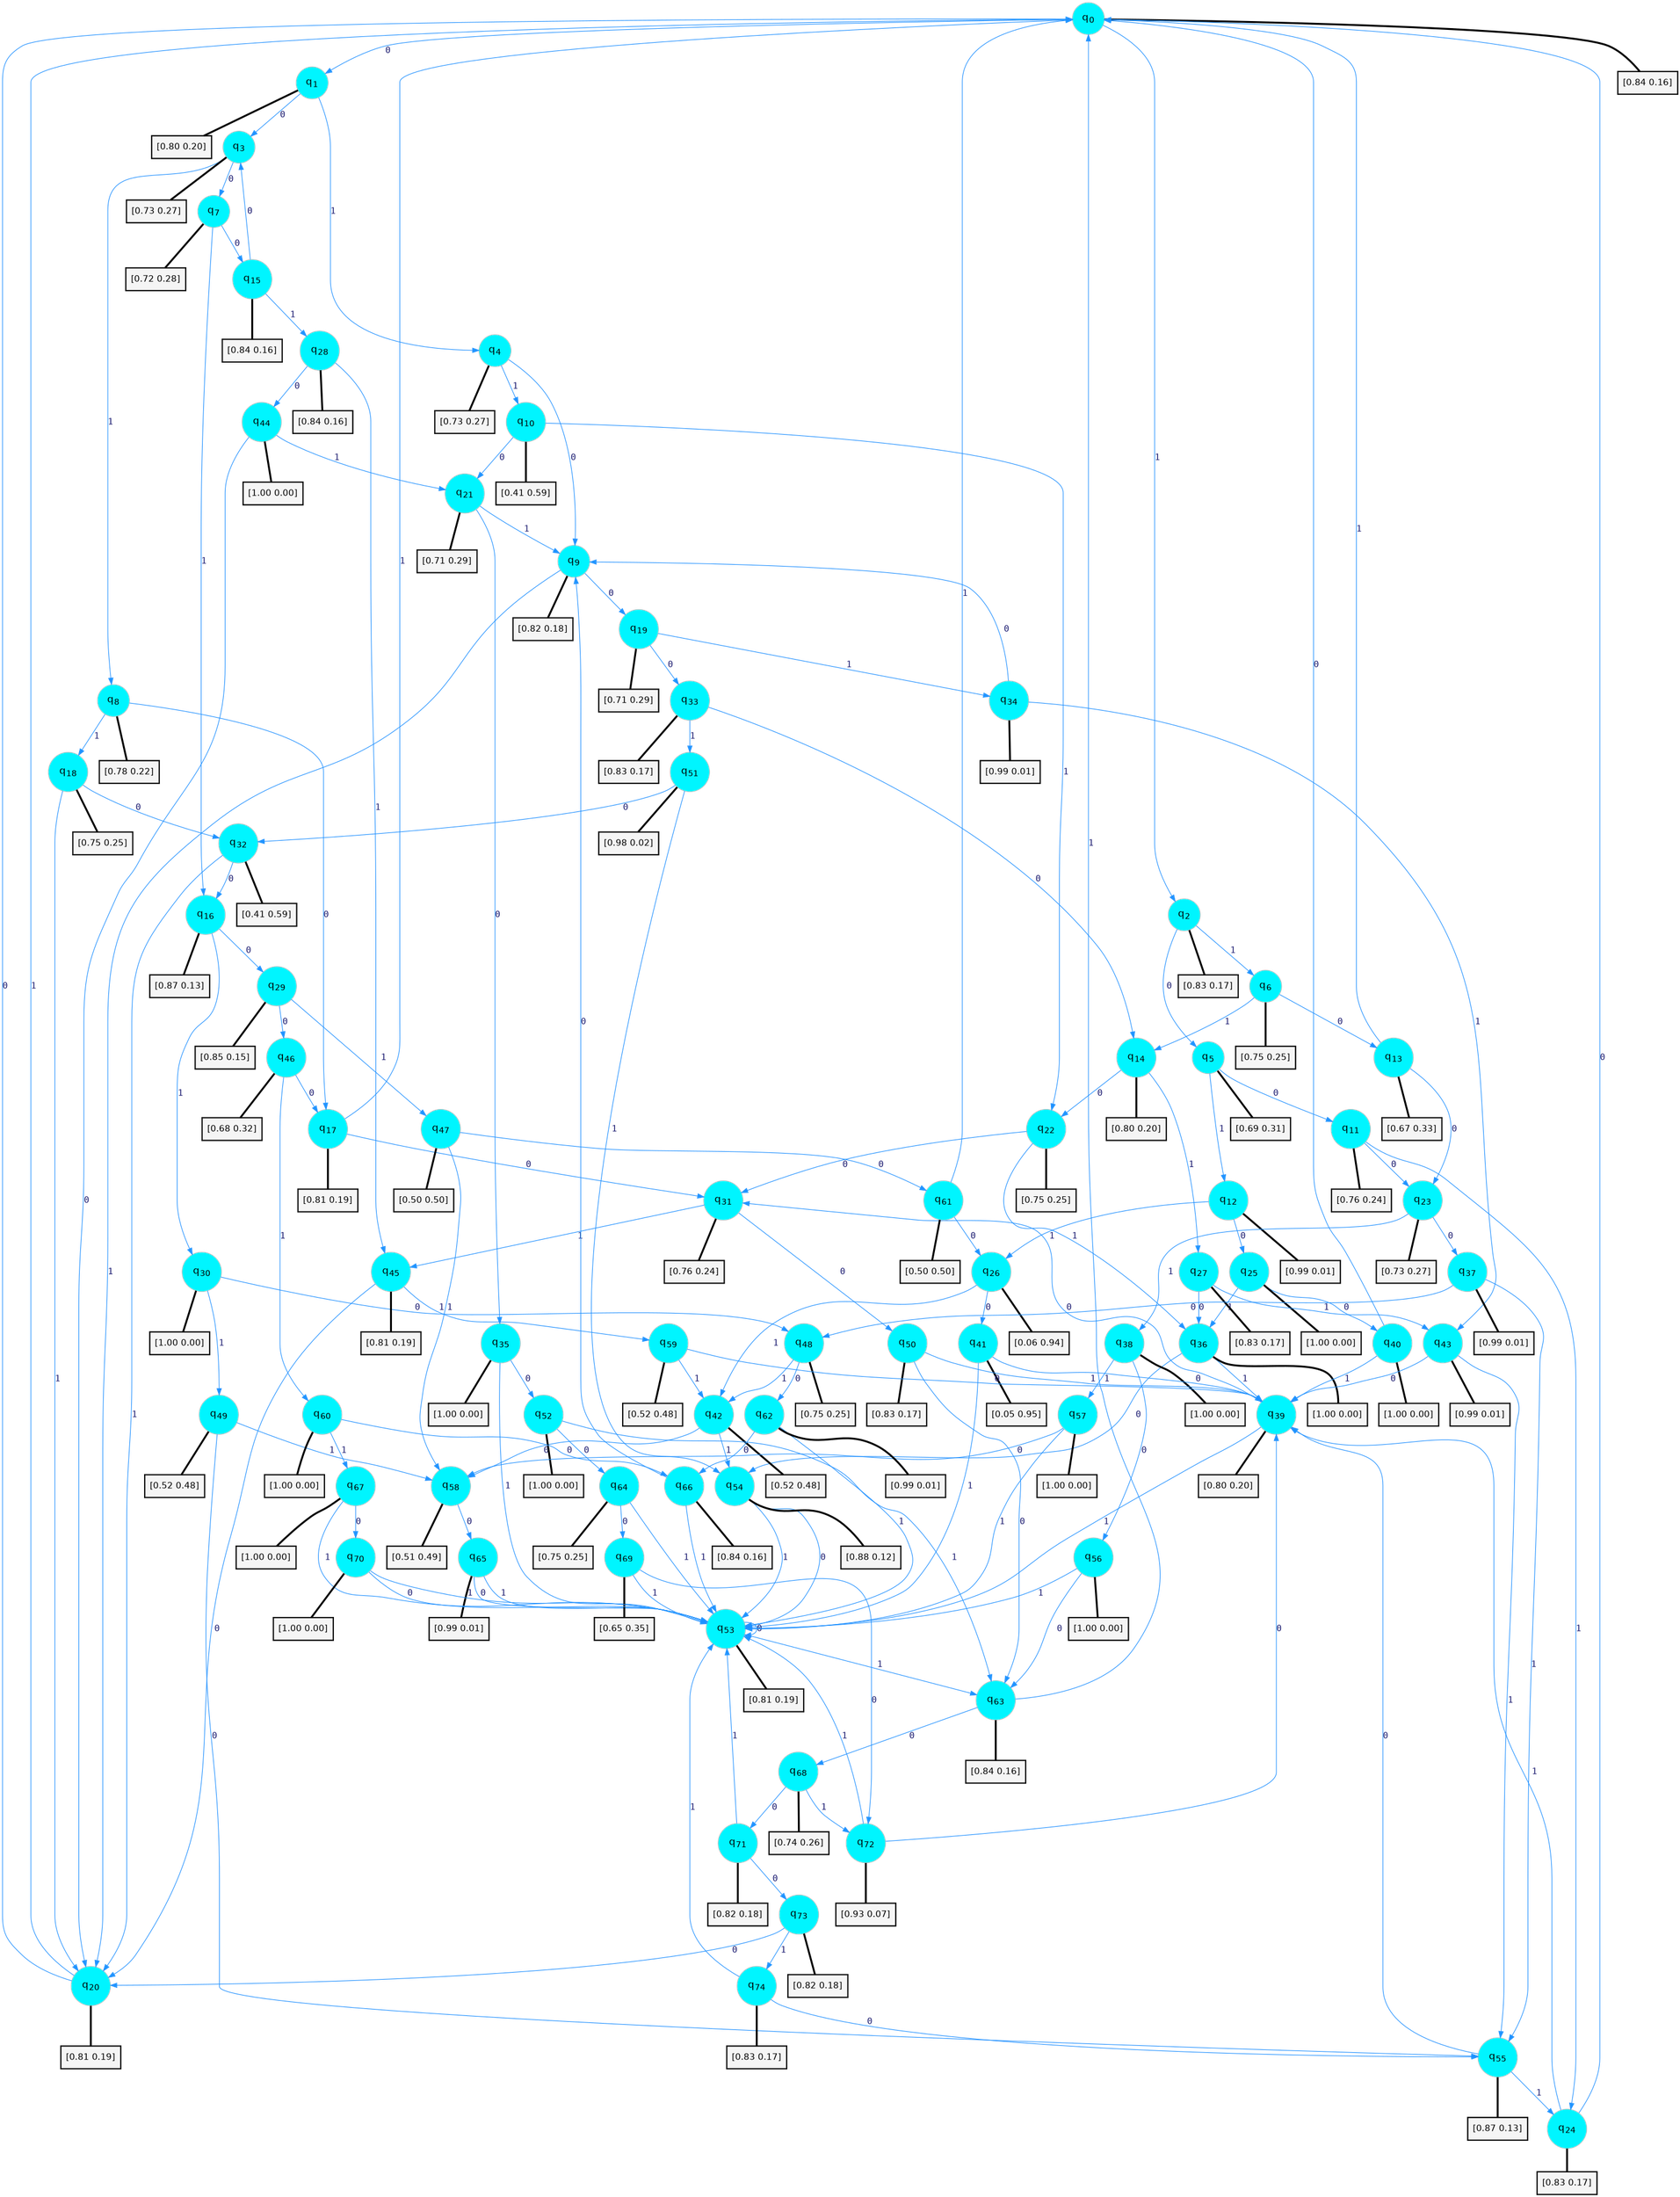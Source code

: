 digraph G {
graph [
bgcolor=transparent, dpi=300, rankdir=TD, size="40,25"];
node [
color=gray, fillcolor=turquoise1, fontcolor=black, fontname=Helvetica, fontsize=16, fontweight=bold, shape=circle, style=filled];
edge [
arrowsize=1, color=dodgerblue1, fontcolor=midnightblue, fontname=courier, fontweight=bold, penwidth=1, style=solid, weight=20];
0[label=<q<SUB>0</SUB>>];
1[label=<q<SUB>1</SUB>>];
2[label=<q<SUB>2</SUB>>];
3[label=<q<SUB>3</SUB>>];
4[label=<q<SUB>4</SUB>>];
5[label=<q<SUB>5</SUB>>];
6[label=<q<SUB>6</SUB>>];
7[label=<q<SUB>7</SUB>>];
8[label=<q<SUB>8</SUB>>];
9[label=<q<SUB>9</SUB>>];
10[label=<q<SUB>10</SUB>>];
11[label=<q<SUB>11</SUB>>];
12[label=<q<SUB>12</SUB>>];
13[label=<q<SUB>13</SUB>>];
14[label=<q<SUB>14</SUB>>];
15[label=<q<SUB>15</SUB>>];
16[label=<q<SUB>16</SUB>>];
17[label=<q<SUB>17</SUB>>];
18[label=<q<SUB>18</SUB>>];
19[label=<q<SUB>19</SUB>>];
20[label=<q<SUB>20</SUB>>];
21[label=<q<SUB>21</SUB>>];
22[label=<q<SUB>22</SUB>>];
23[label=<q<SUB>23</SUB>>];
24[label=<q<SUB>24</SUB>>];
25[label=<q<SUB>25</SUB>>];
26[label=<q<SUB>26</SUB>>];
27[label=<q<SUB>27</SUB>>];
28[label=<q<SUB>28</SUB>>];
29[label=<q<SUB>29</SUB>>];
30[label=<q<SUB>30</SUB>>];
31[label=<q<SUB>31</SUB>>];
32[label=<q<SUB>32</SUB>>];
33[label=<q<SUB>33</SUB>>];
34[label=<q<SUB>34</SUB>>];
35[label=<q<SUB>35</SUB>>];
36[label=<q<SUB>36</SUB>>];
37[label=<q<SUB>37</SUB>>];
38[label=<q<SUB>38</SUB>>];
39[label=<q<SUB>39</SUB>>];
40[label=<q<SUB>40</SUB>>];
41[label=<q<SUB>41</SUB>>];
42[label=<q<SUB>42</SUB>>];
43[label=<q<SUB>43</SUB>>];
44[label=<q<SUB>44</SUB>>];
45[label=<q<SUB>45</SUB>>];
46[label=<q<SUB>46</SUB>>];
47[label=<q<SUB>47</SUB>>];
48[label=<q<SUB>48</SUB>>];
49[label=<q<SUB>49</SUB>>];
50[label=<q<SUB>50</SUB>>];
51[label=<q<SUB>51</SUB>>];
52[label=<q<SUB>52</SUB>>];
53[label=<q<SUB>53</SUB>>];
54[label=<q<SUB>54</SUB>>];
55[label=<q<SUB>55</SUB>>];
56[label=<q<SUB>56</SUB>>];
57[label=<q<SUB>57</SUB>>];
58[label=<q<SUB>58</SUB>>];
59[label=<q<SUB>59</SUB>>];
60[label=<q<SUB>60</SUB>>];
61[label=<q<SUB>61</SUB>>];
62[label=<q<SUB>62</SUB>>];
63[label=<q<SUB>63</SUB>>];
64[label=<q<SUB>64</SUB>>];
65[label=<q<SUB>65</SUB>>];
66[label=<q<SUB>66</SUB>>];
67[label=<q<SUB>67</SUB>>];
68[label=<q<SUB>68</SUB>>];
69[label=<q<SUB>69</SUB>>];
70[label=<q<SUB>70</SUB>>];
71[label=<q<SUB>71</SUB>>];
72[label=<q<SUB>72</SUB>>];
73[label=<q<SUB>73</SUB>>];
74[label=<q<SUB>74</SUB>>];
75[label="[0.84 0.16]", shape=box,fontcolor=black, fontname=Helvetica, fontsize=14, penwidth=2, fillcolor=whitesmoke,color=black];
76[label="[0.80 0.20]", shape=box,fontcolor=black, fontname=Helvetica, fontsize=14, penwidth=2, fillcolor=whitesmoke,color=black];
77[label="[0.83 0.17]", shape=box,fontcolor=black, fontname=Helvetica, fontsize=14, penwidth=2, fillcolor=whitesmoke,color=black];
78[label="[0.73 0.27]", shape=box,fontcolor=black, fontname=Helvetica, fontsize=14, penwidth=2, fillcolor=whitesmoke,color=black];
79[label="[0.73 0.27]", shape=box,fontcolor=black, fontname=Helvetica, fontsize=14, penwidth=2, fillcolor=whitesmoke,color=black];
80[label="[0.69 0.31]", shape=box,fontcolor=black, fontname=Helvetica, fontsize=14, penwidth=2, fillcolor=whitesmoke,color=black];
81[label="[0.75 0.25]", shape=box,fontcolor=black, fontname=Helvetica, fontsize=14, penwidth=2, fillcolor=whitesmoke,color=black];
82[label="[0.72 0.28]", shape=box,fontcolor=black, fontname=Helvetica, fontsize=14, penwidth=2, fillcolor=whitesmoke,color=black];
83[label="[0.78 0.22]", shape=box,fontcolor=black, fontname=Helvetica, fontsize=14, penwidth=2, fillcolor=whitesmoke,color=black];
84[label="[0.82 0.18]", shape=box,fontcolor=black, fontname=Helvetica, fontsize=14, penwidth=2, fillcolor=whitesmoke,color=black];
85[label="[0.41 0.59]", shape=box,fontcolor=black, fontname=Helvetica, fontsize=14, penwidth=2, fillcolor=whitesmoke,color=black];
86[label="[0.76 0.24]", shape=box,fontcolor=black, fontname=Helvetica, fontsize=14, penwidth=2, fillcolor=whitesmoke,color=black];
87[label="[0.99 0.01]", shape=box,fontcolor=black, fontname=Helvetica, fontsize=14, penwidth=2, fillcolor=whitesmoke,color=black];
88[label="[0.67 0.33]", shape=box,fontcolor=black, fontname=Helvetica, fontsize=14, penwidth=2, fillcolor=whitesmoke,color=black];
89[label="[0.80 0.20]", shape=box,fontcolor=black, fontname=Helvetica, fontsize=14, penwidth=2, fillcolor=whitesmoke,color=black];
90[label="[0.84 0.16]", shape=box,fontcolor=black, fontname=Helvetica, fontsize=14, penwidth=2, fillcolor=whitesmoke,color=black];
91[label="[0.87 0.13]", shape=box,fontcolor=black, fontname=Helvetica, fontsize=14, penwidth=2, fillcolor=whitesmoke,color=black];
92[label="[0.81 0.19]", shape=box,fontcolor=black, fontname=Helvetica, fontsize=14, penwidth=2, fillcolor=whitesmoke,color=black];
93[label="[0.75 0.25]", shape=box,fontcolor=black, fontname=Helvetica, fontsize=14, penwidth=2, fillcolor=whitesmoke,color=black];
94[label="[0.71 0.29]", shape=box,fontcolor=black, fontname=Helvetica, fontsize=14, penwidth=2, fillcolor=whitesmoke,color=black];
95[label="[0.81 0.19]", shape=box,fontcolor=black, fontname=Helvetica, fontsize=14, penwidth=2, fillcolor=whitesmoke,color=black];
96[label="[0.71 0.29]", shape=box,fontcolor=black, fontname=Helvetica, fontsize=14, penwidth=2, fillcolor=whitesmoke,color=black];
97[label="[0.75 0.25]", shape=box,fontcolor=black, fontname=Helvetica, fontsize=14, penwidth=2, fillcolor=whitesmoke,color=black];
98[label="[0.73 0.27]", shape=box,fontcolor=black, fontname=Helvetica, fontsize=14, penwidth=2, fillcolor=whitesmoke,color=black];
99[label="[0.83 0.17]", shape=box,fontcolor=black, fontname=Helvetica, fontsize=14, penwidth=2, fillcolor=whitesmoke,color=black];
100[label="[1.00 0.00]", shape=box,fontcolor=black, fontname=Helvetica, fontsize=14, penwidth=2, fillcolor=whitesmoke,color=black];
101[label="[0.06 0.94]", shape=box,fontcolor=black, fontname=Helvetica, fontsize=14, penwidth=2, fillcolor=whitesmoke,color=black];
102[label="[0.83 0.17]", shape=box,fontcolor=black, fontname=Helvetica, fontsize=14, penwidth=2, fillcolor=whitesmoke,color=black];
103[label="[0.84 0.16]", shape=box,fontcolor=black, fontname=Helvetica, fontsize=14, penwidth=2, fillcolor=whitesmoke,color=black];
104[label="[0.85 0.15]", shape=box,fontcolor=black, fontname=Helvetica, fontsize=14, penwidth=2, fillcolor=whitesmoke,color=black];
105[label="[1.00 0.00]", shape=box,fontcolor=black, fontname=Helvetica, fontsize=14, penwidth=2, fillcolor=whitesmoke,color=black];
106[label="[0.76 0.24]", shape=box,fontcolor=black, fontname=Helvetica, fontsize=14, penwidth=2, fillcolor=whitesmoke,color=black];
107[label="[0.41 0.59]", shape=box,fontcolor=black, fontname=Helvetica, fontsize=14, penwidth=2, fillcolor=whitesmoke,color=black];
108[label="[0.83 0.17]", shape=box,fontcolor=black, fontname=Helvetica, fontsize=14, penwidth=2, fillcolor=whitesmoke,color=black];
109[label="[0.99 0.01]", shape=box,fontcolor=black, fontname=Helvetica, fontsize=14, penwidth=2, fillcolor=whitesmoke,color=black];
110[label="[1.00 0.00]", shape=box,fontcolor=black, fontname=Helvetica, fontsize=14, penwidth=2, fillcolor=whitesmoke,color=black];
111[label="[1.00 0.00]", shape=box,fontcolor=black, fontname=Helvetica, fontsize=14, penwidth=2, fillcolor=whitesmoke,color=black];
112[label="[0.99 0.01]", shape=box,fontcolor=black, fontname=Helvetica, fontsize=14, penwidth=2, fillcolor=whitesmoke,color=black];
113[label="[1.00 0.00]", shape=box,fontcolor=black, fontname=Helvetica, fontsize=14, penwidth=2, fillcolor=whitesmoke,color=black];
114[label="[0.80 0.20]", shape=box,fontcolor=black, fontname=Helvetica, fontsize=14, penwidth=2, fillcolor=whitesmoke,color=black];
115[label="[1.00 0.00]", shape=box,fontcolor=black, fontname=Helvetica, fontsize=14, penwidth=2, fillcolor=whitesmoke,color=black];
116[label="[0.05 0.95]", shape=box,fontcolor=black, fontname=Helvetica, fontsize=14, penwidth=2, fillcolor=whitesmoke,color=black];
117[label="[0.52 0.48]", shape=box,fontcolor=black, fontname=Helvetica, fontsize=14, penwidth=2, fillcolor=whitesmoke,color=black];
118[label="[0.99 0.01]", shape=box,fontcolor=black, fontname=Helvetica, fontsize=14, penwidth=2, fillcolor=whitesmoke,color=black];
119[label="[1.00 0.00]", shape=box,fontcolor=black, fontname=Helvetica, fontsize=14, penwidth=2, fillcolor=whitesmoke,color=black];
120[label="[0.81 0.19]", shape=box,fontcolor=black, fontname=Helvetica, fontsize=14, penwidth=2, fillcolor=whitesmoke,color=black];
121[label="[0.68 0.32]", shape=box,fontcolor=black, fontname=Helvetica, fontsize=14, penwidth=2, fillcolor=whitesmoke,color=black];
122[label="[0.50 0.50]", shape=box,fontcolor=black, fontname=Helvetica, fontsize=14, penwidth=2, fillcolor=whitesmoke,color=black];
123[label="[0.75 0.25]", shape=box,fontcolor=black, fontname=Helvetica, fontsize=14, penwidth=2, fillcolor=whitesmoke,color=black];
124[label="[0.52 0.48]", shape=box,fontcolor=black, fontname=Helvetica, fontsize=14, penwidth=2, fillcolor=whitesmoke,color=black];
125[label="[0.83 0.17]", shape=box,fontcolor=black, fontname=Helvetica, fontsize=14, penwidth=2, fillcolor=whitesmoke,color=black];
126[label="[0.98 0.02]", shape=box,fontcolor=black, fontname=Helvetica, fontsize=14, penwidth=2, fillcolor=whitesmoke,color=black];
127[label="[1.00 0.00]", shape=box,fontcolor=black, fontname=Helvetica, fontsize=14, penwidth=2, fillcolor=whitesmoke,color=black];
128[label="[0.81 0.19]", shape=box,fontcolor=black, fontname=Helvetica, fontsize=14, penwidth=2, fillcolor=whitesmoke,color=black];
129[label="[0.88 0.12]", shape=box,fontcolor=black, fontname=Helvetica, fontsize=14, penwidth=2, fillcolor=whitesmoke,color=black];
130[label="[0.87 0.13]", shape=box,fontcolor=black, fontname=Helvetica, fontsize=14, penwidth=2, fillcolor=whitesmoke,color=black];
131[label="[1.00 0.00]", shape=box,fontcolor=black, fontname=Helvetica, fontsize=14, penwidth=2, fillcolor=whitesmoke,color=black];
132[label="[1.00 0.00]", shape=box,fontcolor=black, fontname=Helvetica, fontsize=14, penwidth=2, fillcolor=whitesmoke,color=black];
133[label="[0.51 0.49]", shape=box,fontcolor=black, fontname=Helvetica, fontsize=14, penwidth=2, fillcolor=whitesmoke,color=black];
134[label="[0.52 0.48]", shape=box,fontcolor=black, fontname=Helvetica, fontsize=14, penwidth=2, fillcolor=whitesmoke,color=black];
135[label="[1.00 0.00]", shape=box,fontcolor=black, fontname=Helvetica, fontsize=14, penwidth=2, fillcolor=whitesmoke,color=black];
136[label="[0.50 0.50]", shape=box,fontcolor=black, fontname=Helvetica, fontsize=14, penwidth=2, fillcolor=whitesmoke,color=black];
137[label="[0.99 0.01]", shape=box,fontcolor=black, fontname=Helvetica, fontsize=14, penwidth=2, fillcolor=whitesmoke,color=black];
138[label="[0.84 0.16]", shape=box,fontcolor=black, fontname=Helvetica, fontsize=14, penwidth=2, fillcolor=whitesmoke,color=black];
139[label="[0.75 0.25]", shape=box,fontcolor=black, fontname=Helvetica, fontsize=14, penwidth=2, fillcolor=whitesmoke,color=black];
140[label="[0.99 0.01]", shape=box,fontcolor=black, fontname=Helvetica, fontsize=14, penwidth=2, fillcolor=whitesmoke,color=black];
141[label="[0.84 0.16]", shape=box,fontcolor=black, fontname=Helvetica, fontsize=14, penwidth=2, fillcolor=whitesmoke,color=black];
142[label="[1.00 0.00]", shape=box,fontcolor=black, fontname=Helvetica, fontsize=14, penwidth=2, fillcolor=whitesmoke,color=black];
143[label="[0.74 0.26]", shape=box,fontcolor=black, fontname=Helvetica, fontsize=14, penwidth=2, fillcolor=whitesmoke,color=black];
144[label="[0.65 0.35]", shape=box,fontcolor=black, fontname=Helvetica, fontsize=14, penwidth=2, fillcolor=whitesmoke,color=black];
145[label="[1.00 0.00]", shape=box,fontcolor=black, fontname=Helvetica, fontsize=14, penwidth=2, fillcolor=whitesmoke,color=black];
146[label="[0.82 0.18]", shape=box,fontcolor=black, fontname=Helvetica, fontsize=14, penwidth=2, fillcolor=whitesmoke,color=black];
147[label="[0.93 0.07]", shape=box,fontcolor=black, fontname=Helvetica, fontsize=14, penwidth=2, fillcolor=whitesmoke,color=black];
148[label="[0.82 0.18]", shape=box,fontcolor=black, fontname=Helvetica, fontsize=14, penwidth=2, fillcolor=whitesmoke,color=black];
149[label="[0.83 0.17]", shape=box,fontcolor=black, fontname=Helvetica, fontsize=14, penwidth=2, fillcolor=whitesmoke,color=black];
0->1 [label=0];
0->2 [label=1];
0->75 [arrowhead=none, penwidth=3,color=black];
1->3 [label=0];
1->4 [label=1];
1->76 [arrowhead=none, penwidth=3,color=black];
2->5 [label=0];
2->6 [label=1];
2->77 [arrowhead=none, penwidth=3,color=black];
3->7 [label=0];
3->8 [label=1];
3->78 [arrowhead=none, penwidth=3,color=black];
4->9 [label=0];
4->10 [label=1];
4->79 [arrowhead=none, penwidth=3,color=black];
5->11 [label=0];
5->12 [label=1];
5->80 [arrowhead=none, penwidth=3,color=black];
6->13 [label=0];
6->14 [label=1];
6->81 [arrowhead=none, penwidth=3,color=black];
7->15 [label=0];
7->16 [label=1];
7->82 [arrowhead=none, penwidth=3,color=black];
8->17 [label=0];
8->18 [label=1];
8->83 [arrowhead=none, penwidth=3,color=black];
9->19 [label=0];
9->20 [label=1];
9->84 [arrowhead=none, penwidth=3,color=black];
10->21 [label=0];
10->22 [label=1];
10->85 [arrowhead=none, penwidth=3,color=black];
11->23 [label=0];
11->24 [label=1];
11->86 [arrowhead=none, penwidth=3,color=black];
12->25 [label=0];
12->26 [label=1];
12->87 [arrowhead=none, penwidth=3,color=black];
13->23 [label=0];
13->0 [label=1];
13->88 [arrowhead=none, penwidth=3,color=black];
14->22 [label=0];
14->27 [label=1];
14->89 [arrowhead=none, penwidth=3,color=black];
15->3 [label=0];
15->28 [label=1];
15->90 [arrowhead=none, penwidth=3,color=black];
16->29 [label=0];
16->30 [label=1];
16->91 [arrowhead=none, penwidth=3,color=black];
17->31 [label=0];
17->0 [label=1];
17->92 [arrowhead=none, penwidth=3,color=black];
18->32 [label=0];
18->20 [label=1];
18->93 [arrowhead=none, penwidth=3,color=black];
19->33 [label=0];
19->34 [label=1];
19->94 [arrowhead=none, penwidth=3,color=black];
20->0 [label=0];
20->0 [label=1];
20->95 [arrowhead=none, penwidth=3,color=black];
21->35 [label=0];
21->9 [label=1];
21->96 [arrowhead=none, penwidth=3,color=black];
22->31 [label=0];
22->36 [label=1];
22->97 [arrowhead=none, penwidth=3,color=black];
23->37 [label=0];
23->38 [label=1];
23->98 [arrowhead=none, penwidth=3,color=black];
24->0 [label=0];
24->39 [label=1];
24->99 [arrowhead=none, penwidth=3,color=black];
25->40 [label=0];
25->36 [label=1];
25->100 [arrowhead=none, penwidth=3,color=black];
26->41 [label=0];
26->42 [label=1];
26->101 [arrowhead=none, penwidth=3,color=black];
27->36 [label=0];
27->43 [label=1];
27->102 [arrowhead=none, penwidth=3,color=black];
28->44 [label=0];
28->45 [label=1];
28->103 [arrowhead=none, penwidth=3,color=black];
29->46 [label=0];
29->47 [label=1];
29->104 [arrowhead=none, penwidth=3,color=black];
30->48 [label=0];
30->49 [label=1];
30->105 [arrowhead=none, penwidth=3,color=black];
31->50 [label=0];
31->45 [label=1];
31->106 [arrowhead=none, penwidth=3,color=black];
32->16 [label=0];
32->20 [label=1];
32->107 [arrowhead=none, penwidth=3,color=black];
33->14 [label=0];
33->51 [label=1];
33->108 [arrowhead=none, penwidth=3,color=black];
34->9 [label=0];
34->43 [label=1];
34->109 [arrowhead=none, penwidth=3,color=black];
35->52 [label=0];
35->53 [label=1];
35->110 [arrowhead=none, penwidth=3,color=black];
36->54 [label=0];
36->39 [label=1];
36->111 [arrowhead=none, penwidth=3,color=black];
37->48 [label=0];
37->55 [label=1];
37->112 [arrowhead=none, penwidth=3,color=black];
38->56 [label=0];
38->57 [label=1];
38->113 [arrowhead=none, penwidth=3,color=black];
39->31 [label=0];
39->53 [label=1];
39->114 [arrowhead=none, penwidth=3,color=black];
40->0 [label=0];
40->39 [label=1];
40->115 [arrowhead=none, penwidth=3,color=black];
41->39 [label=0];
41->53 [label=1];
41->116 [arrowhead=none, penwidth=3,color=black];
42->58 [label=0];
42->54 [label=1];
42->117 [arrowhead=none, penwidth=3,color=black];
43->39 [label=0];
43->55 [label=1];
43->118 [arrowhead=none, penwidth=3,color=black];
44->20 [label=0];
44->21 [label=1];
44->119 [arrowhead=none, penwidth=3,color=black];
45->20 [label=0];
45->59 [label=1];
45->120 [arrowhead=none, penwidth=3,color=black];
46->17 [label=0];
46->60 [label=1];
46->121 [arrowhead=none, penwidth=3,color=black];
47->61 [label=0];
47->58 [label=1];
47->122 [arrowhead=none, penwidth=3,color=black];
48->62 [label=0];
48->42 [label=1];
48->123 [arrowhead=none, penwidth=3,color=black];
49->55 [label=0];
49->58 [label=1];
49->124 [arrowhead=none, penwidth=3,color=black];
50->63 [label=0];
50->39 [label=1];
50->125 [arrowhead=none, penwidth=3,color=black];
51->32 [label=0];
51->54 [label=1];
51->126 [arrowhead=none, penwidth=3,color=black];
52->64 [label=0];
52->63 [label=1];
52->127 [arrowhead=none, penwidth=3,color=black];
53->53 [label=0];
53->63 [label=1];
53->128 [arrowhead=none, penwidth=3,color=black];
54->53 [label=0];
54->53 [label=1];
54->129 [arrowhead=none, penwidth=3,color=black];
55->39 [label=0];
55->24 [label=1];
55->130 [arrowhead=none, penwidth=3,color=black];
56->63 [label=0];
56->53 [label=1];
56->131 [arrowhead=none, penwidth=3,color=black];
57->58 [label=0];
57->53 [label=1];
57->132 [arrowhead=none, penwidth=3,color=black];
58->65 [label=0];
58->133 [arrowhead=none, penwidth=3,color=black];
59->39 [label=0];
59->42 [label=1];
59->134 [arrowhead=none, penwidth=3,color=black];
60->66 [label=0];
60->67 [label=1];
60->135 [arrowhead=none, penwidth=3,color=black];
61->26 [label=0];
61->0 [label=1];
61->136 [arrowhead=none, penwidth=3,color=black];
62->66 [label=0];
62->53 [label=1];
62->137 [arrowhead=none, penwidth=3,color=black];
63->68 [label=0];
63->0 [label=1];
63->138 [arrowhead=none, penwidth=3,color=black];
64->69 [label=0];
64->53 [label=1];
64->139 [arrowhead=none, penwidth=3,color=black];
65->53 [label=0];
65->53 [label=1];
65->140 [arrowhead=none, penwidth=3,color=black];
66->9 [label=0];
66->53 [label=1];
66->141 [arrowhead=none, penwidth=3,color=black];
67->70 [label=0];
67->53 [label=1];
67->142 [arrowhead=none, penwidth=3,color=black];
68->71 [label=0];
68->72 [label=1];
68->143 [arrowhead=none, penwidth=3,color=black];
69->72 [label=0];
69->53 [label=1];
69->144 [arrowhead=none, penwidth=3,color=black];
70->53 [label=0];
70->53 [label=1];
70->145 [arrowhead=none, penwidth=3,color=black];
71->73 [label=0];
71->53 [label=1];
71->146 [arrowhead=none, penwidth=3,color=black];
72->39 [label=0];
72->53 [label=1];
72->147 [arrowhead=none, penwidth=3,color=black];
73->20 [label=0];
73->74 [label=1];
73->148 [arrowhead=none, penwidth=3,color=black];
74->55 [label=0];
74->53 [label=1];
74->149 [arrowhead=none, penwidth=3,color=black];
}
